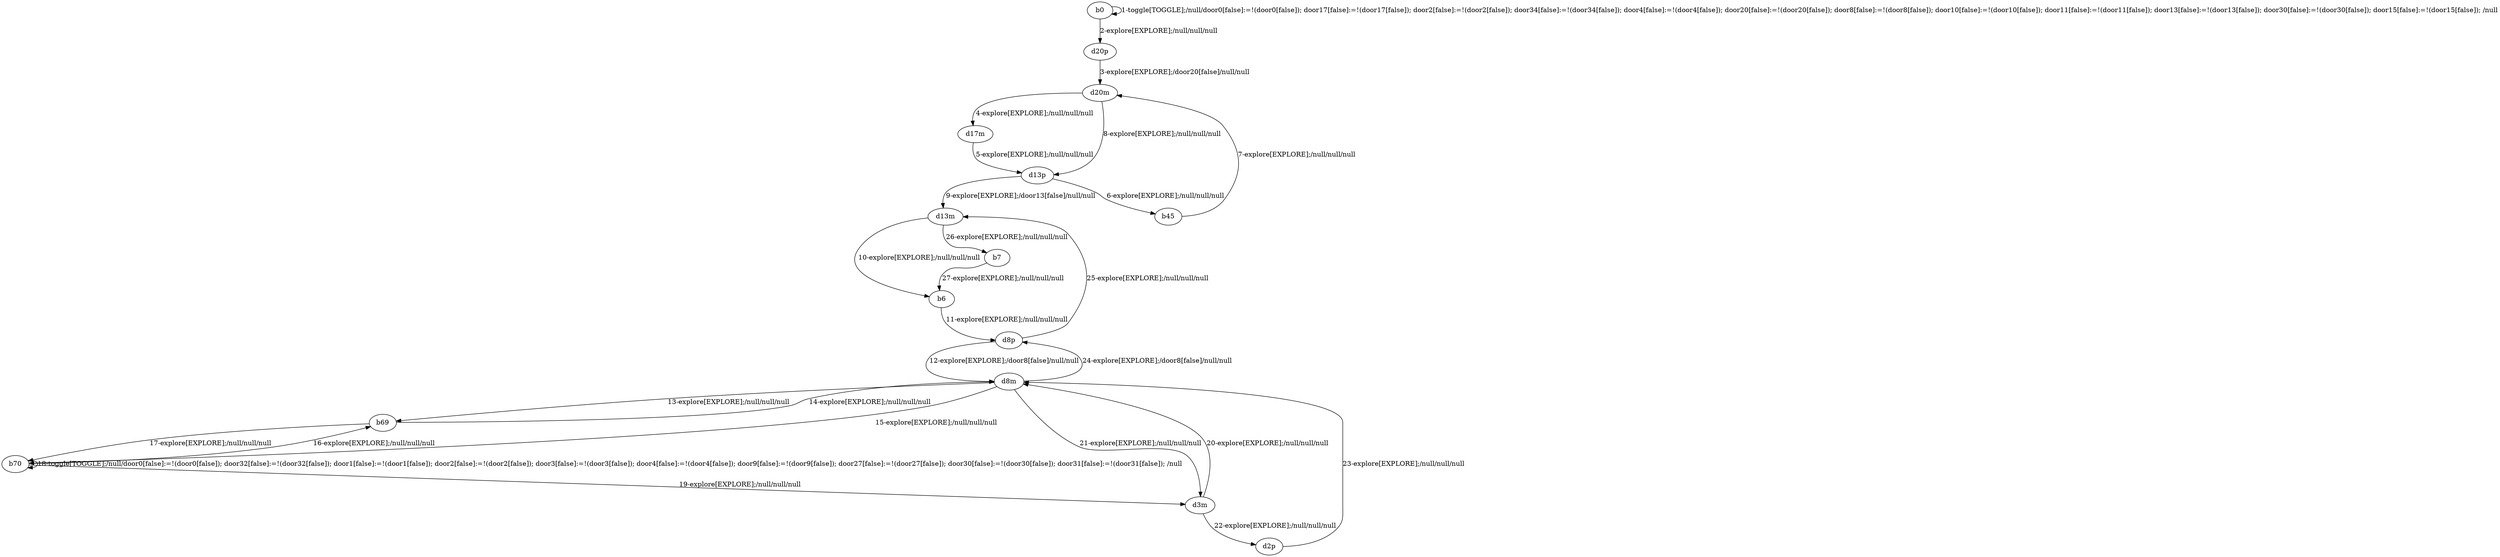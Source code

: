 # Total number of goals covered by this test: 1
# d8m --> d8p

digraph g {
"b0" -> "b0" [label = "1-toggle[TOGGLE];/null/door0[false]:=!(door0[false]); door17[false]:=!(door17[false]); door2[false]:=!(door2[false]); door34[false]:=!(door34[false]); door4[false]:=!(door4[false]); door20[false]:=!(door20[false]); door8[false]:=!(door8[false]); door10[false]:=!(door10[false]); door11[false]:=!(door11[false]); door13[false]:=!(door13[false]); door30[false]:=!(door30[false]); door15[false]:=!(door15[false]); /null"];
"b0" -> "d20p" [label = "2-explore[EXPLORE];/null/null/null"];
"d20p" -> "d20m" [label = "3-explore[EXPLORE];/door20[false]/null/null"];
"d20m" -> "d17m" [label = "4-explore[EXPLORE];/null/null/null"];
"d17m" -> "d13p" [label = "5-explore[EXPLORE];/null/null/null"];
"d13p" -> "b45" [label = "6-explore[EXPLORE];/null/null/null"];
"b45" -> "d20m" [label = "7-explore[EXPLORE];/null/null/null"];
"d20m" -> "d13p" [label = "8-explore[EXPLORE];/null/null/null"];
"d13p" -> "d13m" [label = "9-explore[EXPLORE];/door13[false]/null/null"];
"d13m" -> "b6" [label = "10-explore[EXPLORE];/null/null/null"];
"b6" -> "d8p" [label = "11-explore[EXPLORE];/null/null/null"];
"d8p" -> "d8m" [label = "12-explore[EXPLORE];/door8[false]/null/null"];
"d8m" -> "b69" [label = "13-explore[EXPLORE];/null/null/null"];
"b69" -> "d8m" [label = "14-explore[EXPLORE];/null/null/null"];
"d8m" -> "b70" [label = "15-explore[EXPLORE];/null/null/null"];
"b70" -> "b69" [label = "16-explore[EXPLORE];/null/null/null"];
"b69" -> "b70" [label = "17-explore[EXPLORE];/null/null/null"];
"b70" -> "b70" [label = "18-toggle[TOGGLE];/null/door0[false]:=!(door0[false]); door32[false]:=!(door32[false]); door1[false]:=!(door1[false]); door2[false]:=!(door2[false]); door3[false]:=!(door3[false]); door4[false]:=!(door4[false]); door9[false]:=!(door9[false]); door27[false]:=!(door27[false]); door30[false]:=!(door30[false]); door31[false]:=!(door31[false]); /null"];
"b70" -> "d3m" [label = "19-explore[EXPLORE];/null/null/null"];
"d3m" -> "d8m" [label = "20-explore[EXPLORE];/null/null/null"];
"d8m" -> "d3m" [label = "21-explore[EXPLORE];/null/null/null"];
"d3m" -> "d2p" [label = "22-explore[EXPLORE];/null/null/null"];
"d2p" -> "d8m" [label = "23-explore[EXPLORE];/null/null/null"];
"d8m" -> "d8p" [label = "24-explore[EXPLORE];/door8[false]/null/null"];
"d8p" -> "d13m" [label = "25-explore[EXPLORE];/null/null/null"];
"d13m" -> "b7" [label = "26-explore[EXPLORE];/null/null/null"];
"b7" -> "b6" [label = "27-explore[EXPLORE];/null/null/null"];
}